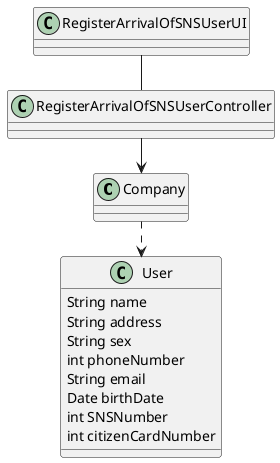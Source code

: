 @startuml
'https://plantuml.com/class-diagram

class Company {
}

class User {
String name
String address
String sex
int phoneNumber
String email
Date birthDate
int SNSNumber
int citizenCardNumber
}

class RegisterArrivalOfSNSUserUI

class RegisterArrivalOfSNSUserController{
}


left to right direction

RegisterArrivalOfSNSUserUI - RegisterArrivalOfSNSUserController
RegisterArrivalOfSNSUserController -> Company
Company .> User

@enduml